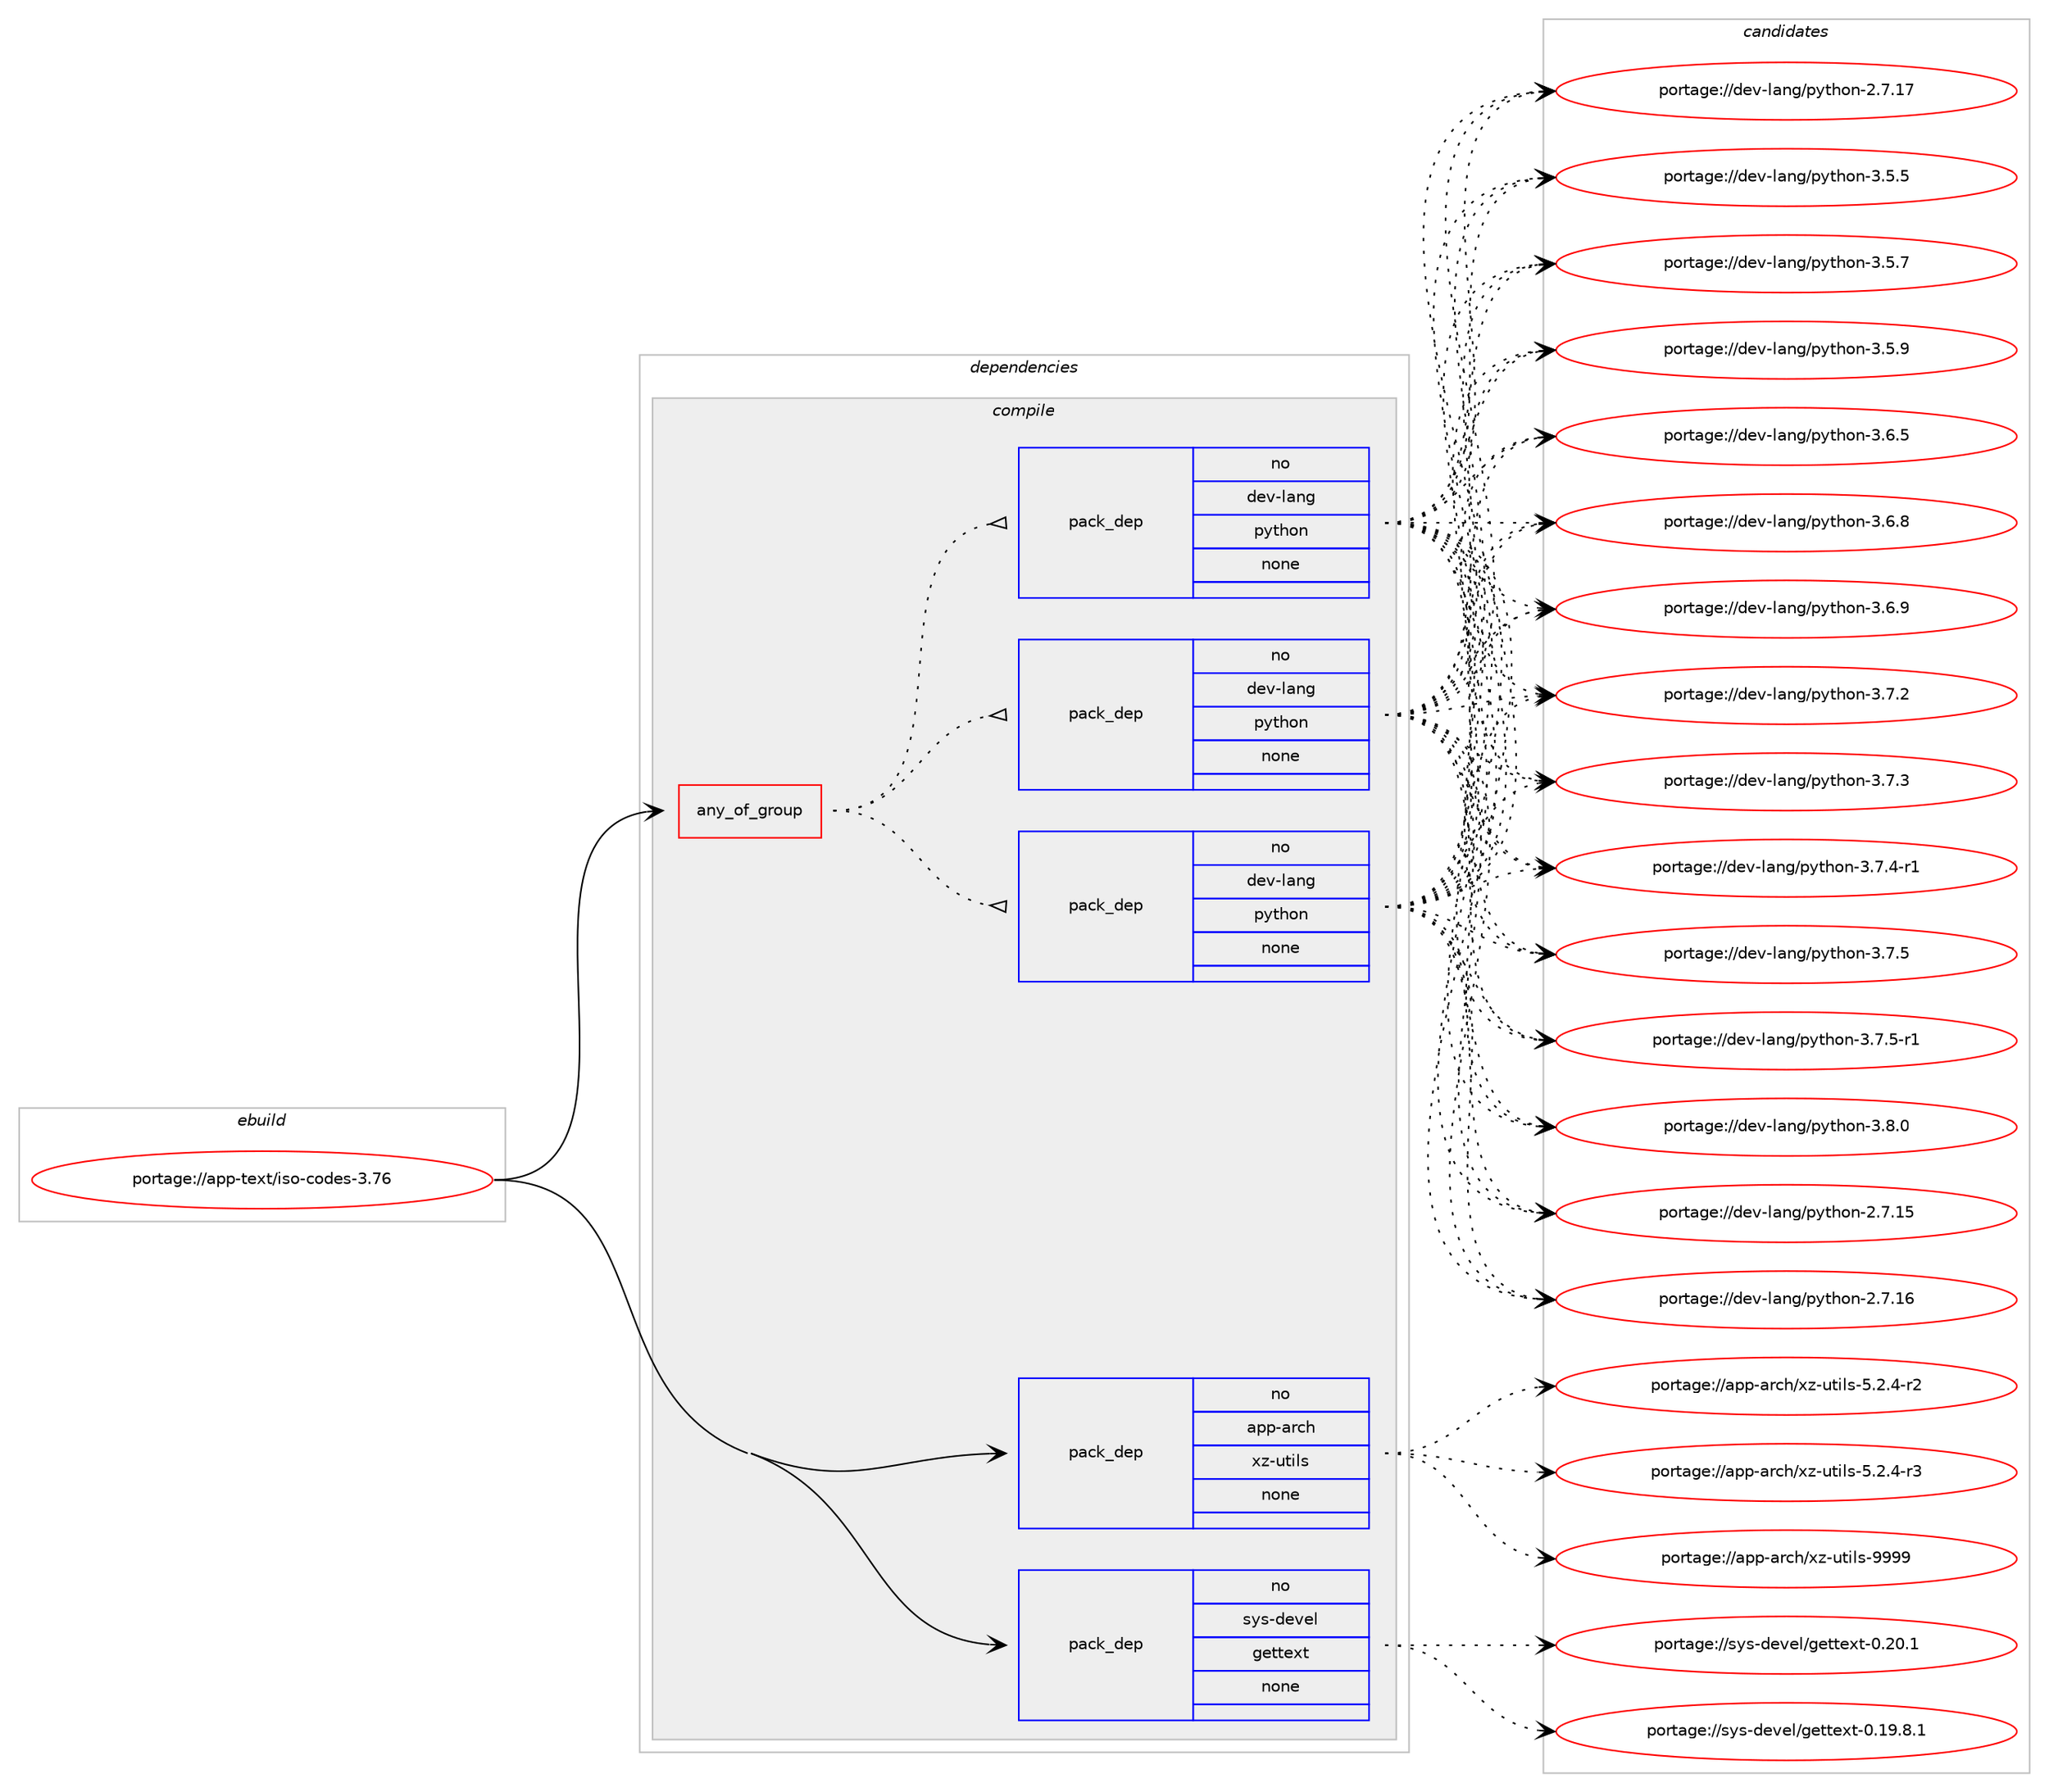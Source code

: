 digraph prolog {

# *************
# Graph options
# *************

newrank=true;
concentrate=true;
compound=true;
graph [rankdir=LR,fontname=Helvetica,fontsize=10,ranksep=1.5];#, ranksep=2.5, nodesep=0.2];
edge  [arrowhead=vee];
node  [fontname=Helvetica,fontsize=10];

# **********
# The ebuild
# **********

subgraph cluster_leftcol {
color=gray;
rank=same;
label=<<i>ebuild</i>>;
id [label="portage://app-text/iso-codes-3.76", color=red, width=4, href="../app-text/iso-codes-3.76.svg"];
}

# ****************
# The dependencies
# ****************

subgraph cluster_midcol {
color=gray;
label=<<i>dependencies</i>>;
subgraph cluster_compile {
fillcolor="#eeeeee";
style=filled;
label=<<i>compile</i>>;
subgraph any737 {
dependency44844 [label=<<TABLE BORDER="0" CELLBORDER="1" CELLSPACING="0" CELLPADDING="4"><TR><TD CELLPADDING="10">any_of_group</TD></TR></TABLE>>, shape=none, color=red];subgraph pack33136 {
dependency44845 [label=<<TABLE BORDER="0" CELLBORDER="1" CELLSPACING="0" CELLPADDING="4" WIDTH="220"><TR><TD ROWSPAN="6" CELLPADDING="30">pack_dep</TD></TR><TR><TD WIDTH="110">no</TD></TR><TR><TD>dev-lang</TD></TR><TR><TD>python</TD></TR><TR><TD>none</TD></TR><TR><TD></TD></TR></TABLE>>, shape=none, color=blue];
}
dependency44844:e -> dependency44845:w [weight=20,style="dotted",arrowhead="oinv"];
subgraph pack33137 {
dependency44846 [label=<<TABLE BORDER="0" CELLBORDER="1" CELLSPACING="0" CELLPADDING="4" WIDTH="220"><TR><TD ROWSPAN="6" CELLPADDING="30">pack_dep</TD></TR><TR><TD WIDTH="110">no</TD></TR><TR><TD>dev-lang</TD></TR><TR><TD>python</TD></TR><TR><TD>none</TD></TR><TR><TD></TD></TR></TABLE>>, shape=none, color=blue];
}
dependency44844:e -> dependency44846:w [weight=20,style="dotted",arrowhead="oinv"];
subgraph pack33138 {
dependency44847 [label=<<TABLE BORDER="0" CELLBORDER="1" CELLSPACING="0" CELLPADDING="4" WIDTH="220"><TR><TD ROWSPAN="6" CELLPADDING="30">pack_dep</TD></TR><TR><TD WIDTH="110">no</TD></TR><TR><TD>dev-lang</TD></TR><TR><TD>python</TD></TR><TR><TD>none</TD></TR><TR><TD></TD></TR></TABLE>>, shape=none, color=blue];
}
dependency44844:e -> dependency44847:w [weight=20,style="dotted",arrowhead="oinv"];
}
id:e -> dependency44844:w [weight=20,style="solid",arrowhead="vee"];
subgraph pack33139 {
dependency44848 [label=<<TABLE BORDER="0" CELLBORDER="1" CELLSPACING="0" CELLPADDING="4" WIDTH="220"><TR><TD ROWSPAN="6" CELLPADDING="30">pack_dep</TD></TR><TR><TD WIDTH="110">no</TD></TR><TR><TD>app-arch</TD></TR><TR><TD>xz-utils</TD></TR><TR><TD>none</TD></TR><TR><TD></TD></TR></TABLE>>, shape=none, color=blue];
}
id:e -> dependency44848:w [weight=20,style="solid",arrowhead="vee"];
subgraph pack33140 {
dependency44849 [label=<<TABLE BORDER="0" CELLBORDER="1" CELLSPACING="0" CELLPADDING="4" WIDTH="220"><TR><TD ROWSPAN="6" CELLPADDING="30">pack_dep</TD></TR><TR><TD WIDTH="110">no</TD></TR><TR><TD>sys-devel</TD></TR><TR><TD>gettext</TD></TR><TR><TD>none</TD></TR><TR><TD></TD></TR></TABLE>>, shape=none, color=blue];
}
id:e -> dependency44849:w [weight=20,style="solid",arrowhead="vee"];
}
subgraph cluster_compileandrun {
fillcolor="#eeeeee";
style=filled;
label=<<i>compile and run</i>>;
}
subgraph cluster_run {
fillcolor="#eeeeee";
style=filled;
label=<<i>run</i>>;
}
}

# **************
# The candidates
# **************

subgraph cluster_choices {
rank=same;
color=gray;
label=<<i>candidates</i>>;

subgraph choice33136 {
color=black;
nodesep=1;
choiceportage10010111845108971101034711212111610411111045504655464953 [label="portage://dev-lang/python-2.7.15", color=red, width=4,href="../dev-lang/python-2.7.15.svg"];
choiceportage10010111845108971101034711212111610411111045504655464954 [label="portage://dev-lang/python-2.7.16", color=red, width=4,href="../dev-lang/python-2.7.16.svg"];
choiceportage10010111845108971101034711212111610411111045504655464955 [label="portage://dev-lang/python-2.7.17", color=red, width=4,href="../dev-lang/python-2.7.17.svg"];
choiceportage100101118451089711010347112121116104111110455146534653 [label="portage://dev-lang/python-3.5.5", color=red, width=4,href="../dev-lang/python-3.5.5.svg"];
choiceportage100101118451089711010347112121116104111110455146534655 [label="portage://dev-lang/python-3.5.7", color=red, width=4,href="../dev-lang/python-3.5.7.svg"];
choiceportage100101118451089711010347112121116104111110455146534657 [label="portage://dev-lang/python-3.5.9", color=red, width=4,href="../dev-lang/python-3.5.9.svg"];
choiceportage100101118451089711010347112121116104111110455146544653 [label="portage://dev-lang/python-3.6.5", color=red, width=4,href="../dev-lang/python-3.6.5.svg"];
choiceportage100101118451089711010347112121116104111110455146544656 [label="portage://dev-lang/python-3.6.8", color=red, width=4,href="../dev-lang/python-3.6.8.svg"];
choiceportage100101118451089711010347112121116104111110455146544657 [label="portage://dev-lang/python-3.6.9", color=red, width=4,href="../dev-lang/python-3.6.9.svg"];
choiceportage100101118451089711010347112121116104111110455146554650 [label="portage://dev-lang/python-3.7.2", color=red, width=4,href="../dev-lang/python-3.7.2.svg"];
choiceportage100101118451089711010347112121116104111110455146554651 [label="portage://dev-lang/python-3.7.3", color=red, width=4,href="../dev-lang/python-3.7.3.svg"];
choiceportage1001011184510897110103471121211161041111104551465546524511449 [label="portage://dev-lang/python-3.7.4-r1", color=red, width=4,href="../dev-lang/python-3.7.4-r1.svg"];
choiceportage100101118451089711010347112121116104111110455146554653 [label="portage://dev-lang/python-3.7.5", color=red, width=4,href="../dev-lang/python-3.7.5.svg"];
choiceportage1001011184510897110103471121211161041111104551465546534511449 [label="portage://dev-lang/python-3.7.5-r1", color=red, width=4,href="../dev-lang/python-3.7.5-r1.svg"];
choiceportage100101118451089711010347112121116104111110455146564648 [label="portage://dev-lang/python-3.8.0", color=red, width=4,href="../dev-lang/python-3.8.0.svg"];
dependency44845:e -> choiceportage10010111845108971101034711212111610411111045504655464953:w [style=dotted,weight="100"];
dependency44845:e -> choiceportage10010111845108971101034711212111610411111045504655464954:w [style=dotted,weight="100"];
dependency44845:e -> choiceportage10010111845108971101034711212111610411111045504655464955:w [style=dotted,weight="100"];
dependency44845:e -> choiceportage100101118451089711010347112121116104111110455146534653:w [style=dotted,weight="100"];
dependency44845:e -> choiceportage100101118451089711010347112121116104111110455146534655:w [style=dotted,weight="100"];
dependency44845:e -> choiceportage100101118451089711010347112121116104111110455146534657:w [style=dotted,weight="100"];
dependency44845:e -> choiceportage100101118451089711010347112121116104111110455146544653:w [style=dotted,weight="100"];
dependency44845:e -> choiceportage100101118451089711010347112121116104111110455146544656:w [style=dotted,weight="100"];
dependency44845:e -> choiceportage100101118451089711010347112121116104111110455146544657:w [style=dotted,weight="100"];
dependency44845:e -> choiceportage100101118451089711010347112121116104111110455146554650:w [style=dotted,weight="100"];
dependency44845:e -> choiceportage100101118451089711010347112121116104111110455146554651:w [style=dotted,weight="100"];
dependency44845:e -> choiceportage1001011184510897110103471121211161041111104551465546524511449:w [style=dotted,weight="100"];
dependency44845:e -> choiceportage100101118451089711010347112121116104111110455146554653:w [style=dotted,weight="100"];
dependency44845:e -> choiceportage1001011184510897110103471121211161041111104551465546534511449:w [style=dotted,weight="100"];
dependency44845:e -> choiceportage100101118451089711010347112121116104111110455146564648:w [style=dotted,weight="100"];
}
subgraph choice33137 {
color=black;
nodesep=1;
choiceportage10010111845108971101034711212111610411111045504655464953 [label="portage://dev-lang/python-2.7.15", color=red, width=4,href="../dev-lang/python-2.7.15.svg"];
choiceportage10010111845108971101034711212111610411111045504655464954 [label="portage://dev-lang/python-2.7.16", color=red, width=4,href="../dev-lang/python-2.7.16.svg"];
choiceportage10010111845108971101034711212111610411111045504655464955 [label="portage://dev-lang/python-2.7.17", color=red, width=4,href="../dev-lang/python-2.7.17.svg"];
choiceportage100101118451089711010347112121116104111110455146534653 [label="portage://dev-lang/python-3.5.5", color=red, width=4,href="../dev-lang/python-3.5.5.svg"];
choiceportage100101118451089711010347112121116104111110455146534655 [label="portage://dev-lang/python-3.5.7", color=red, width=4,href="../dev-lang/python-3.5.7.svg"];
choiceportage100101118451089711010347112121116104111110455146534657 [label="portage://dev-lang/python-3.5.9", color=red, width=4,href="../dev-lang/python-3.5.9.svg"];
choiceportage100101118451089711010347112121116104111110455146544653 [label="portage://dev-lang/python-3.6.5", color=red, width=4,href="../dev-lang/python-3.6.5.svg"];
choiceportage100101118451089711010347112121116104111110455146544656 [label="portage://dev-lang/python-3.6.8", color=red, width=4,href="../dev-lang/python-3.6.8.svg"];
choiceportage100101118451089711010347112121116104111110455146544657 [label="portage://dev-lang/python-3.6.9", color=red, width=4,href="../dev-lang/python-3.6.9.svg"];
choiceportage100101118451089711010347112121116104111110455146554650 [label="portage://dev-lang/python-3.7.2", color=red, width=4,href="../dev-lang/python-3.7.2.svg"];
choiceportage100101118451089711010347112121116104111110455146554651 [label="portage://dev-lang/python-3.7.3", color=red, width=4,href="../dev-lang/python-3.7.3.svg"];
choiceportage1001011184510897110103471121211161041111104551465546524511449 [label="portage://dev-lang/python-3.7.4-r1", color=red, width=4,href="../dev-lang/python-3.7.4-r1.svg"];
choiceportage100101118451089711010347112121116104111110455146554653 [label="portage://dev-lang/python-3.7.5", color=red, width=4,href="../dev-lang/python-3.7.5.svg"];
choiceportage1001011184510897110103471121211161041111104551465546534511449 [label="portage://dev-lang/python-3.7.5-r1", color=red, width=4,href="../dev-lang/python-3.7.5-r1.svg"];
choiceportage100101118451089711010347112121116104111110455146564648 [label="portage://dev-lang/python-3.8.0", color=red, width=4,href="../dev-lang/python-3.8.0.svg"];
dependency44846:e -> choiceportage10010111845108971101034711212111610411111045504655464953:w [style=dotted,weight="100"];
dependency44846:e -> choiceportage10010111845108971101034711212111610411111045504655464954:w [style=dotted,weight="100"];
dependency44846:e -> choiceportage10010111845108971101034711212111610411111045504655464955:w [style=dotted,weight="100"];
dependency44846:e -> choiceportage100101118451089711010347112121116104111110455146534653:w [style=dotted,weight="100"];
dependency44846:e -> choiceportage100101118451089711010347112121116104111110455146534655:w [style=dotted,weight="100"];
dependency44846:e -> choiceportage100101118451089711010347112121116104111110455146534657:w [style=dotted,weight="100"];
dependency44846:e -> choiceportage100101118451089711010347112121116104111110455146544653:w [style=dotted,weight="100"];
dependency44846:e -> choiceportage100101118451089711010347112121116104111110455146544656:w [style=dotted,weight="100"];
dependency44846:e -> choiceportage100101118451089711010347112121116104111110455146544657:w [style=dotted,weight="100"];
dependency44846:e -> choiceportage100101118451089711010347112121116104111110455146554650:w [style=dotted,weight="100"];
dependency44846:e -> choiceportage100101118451089711010347112121116104111110455146554651:w [style=dotted,weight="100"];
dependency44846:e -> choiceportage1001011184510897110103471121211161041111104551465546524511449:w [style=dotted,weight="100"];
dependency44846:e -> choiceportage100101118451089711010347112121116104111110455146554653:w [style=dotted,weight="100"];
dependency44846:e -> choiceportage1001011184510897110103471121211161041111104551465546534511449:w [style=dotted,weight="100"];
dependency44846:e -> choiceportage100101118451089711010347112121116104111110455146564648:w [style=dotted,weight="100"];
}
subgraph choice33138 {
color=black;
nodesep=1;
choiceportage10010111845108971101034711212111610411111045504655464953 [label="portage://dev-lang/python-2.7.15", color=red, width=4,href="../dev-lang/python-2.7.15.svg"];
choiceportage10010111845108971101034711212111610411111045504655464954 [label="portage://dev-lang/python-2.7.16", color=red, width=4,href="../dev-lang/python-2.7.16.svg"];
choiceportage10010111845108971101034711212111610411111045504655464955 [label="portage://dev-lang/python-2.7.17", color=red, width=4,href="../dev-lang/python-2.7.17.svg"];
choiceportage100101118451089711010347112121116104111110455146534653 [label="portage://dev-lang/python-3.5.5", color=red, width=4,href="../dev-lang/python-3.5.5.svg"];
choiceportage100101118451089711010347112121116104111110455146534655 [label="portage://dev-lang/python-3.5.7", color=red, width=4,href="../dev-lang/python-3.5.7.svg"];
choiceportage100101118451089711010347112121116104111110455146534657 [label="portage://dev-lang/python-3.5.9", color=red, width=4,href="../dev-lang/python-3.5.9.svg"];
choiceportage100101118451089711010347112121116104111110455146544653 [label="portage://dev-lang/python-3.6.5", color=red, width=4,href="../dev-lang/python-3.6.5.svg"];
choiceportage100101118451089711010347112121116104111110455146544656 [label="portage://dev-lang/python-3.6.8", color=red, width=4,href="../dev-lang/python-3.6.8.svg"];
choiceportage100101118451089711010347112121116104111110455146544657 [label="portage://dev-lang/python-3.6.9", color=red, width=4,href="../dev-lang/python-3.6.9.svg"];
choiceportage100101118451089711010347112121116104111110455146554650 [label="portage://dev-lang/python-3.7.2", color=red, width=4,href="../dev-lang/python-3.7.2.svg"];
choiceportage100101118451089711010347112121116104111110455146554651 [label="portage://dev-lang/python-3.7.3", color=red, width=4,href="../dev-lang/python-3.7.3.svg"];
choiceportage1001011184510897110103471121211161041111104551465546524511449 [label="portage://dev-lang/python-3.7.4-r1", color=red, width=4,href="../dev-lang/python-3.7.4-r1.svg"];
choiceportage100101118451089711010347112121116104111110455146554653 [label="portage://dev-lang/python-3.7.5", color=red, width=4,href="../dev-lang/python-3.7.5.svg"];
choiceportage1001011184510897110103471121211161041111104551465546534511449 [label="portage://dev-lang/python-3.7.5-r1", color=red, width=4,href="../dev-lang/python-3.7.5-r1.svg"];
choiceportage100101118451089711010347112121116104111110455146564648 [label="portage://dev-lang/python-3.8.0", color=red, width=4,href="../dev-lang/python-3.8.0.svg"];
dependency44847:e -> choiceportage10010111845108971101034711212111610411111045504655464953:w [style=dotted,weight="100"];
dependency44847:e -> choiceportage10010111845108971101034711212111610411111045504655464954:w [style=dotted,weight="100"];
dependency44847:e -> choiceportage10010111845108971101034711212111610411111045504655464955:w [style=dotted,weight="100"];
dependency44847:e -> choiceportage100101118451089711010347112121116104111110455146534653:w [style=dotted,weight="100"];
dependency44847:e -> choiceportage100101118451089711010347112121116104111110455146534655:w [style=dotted,weight="100"];
dependency44847:e -> choiceportage100101118451089711010347112121116104111110455146534657:w [style=dotted,weight="100"];
dependency44847:e -> choiceportage100101118451089711010347112121116104111110455146544653:w [style=dotted,weight="100"];
dependency44847:e -> choiceportage100101118451089711010347112121116104111110455146544656:w [style=dotted,weight="100"];
dependency44847:e -> choiceportage100101118451089711010347112121116104111110455146544657:w [style=dotted,weight="100"];
dependency44847:e -> choiceportage100101118451089711010347112121116104111110455146554650:w [style=dotted,weight="100"];
dependency44847:e -> choiceportage100101118451089711010347112121116104111110455146554651:w [style=dotted,weight="100"];
dependency44847:e -> choiceportage1001011184510897110103471121211161041111104551465546524511449:w [style=dotted,weight="100"];
dependency44847:e -> choiceportage100101118451089711010347112121116104111110455146554653:w [style=dotted,weight="100"];
dependency44847:e -> choiceportage1001011184510897110103471121211161041111104551465546534511449:w [style=dotted,weight="100"];
dependency44847:e -> choiceportage100101118451089711010347112121116104111110455146564648:w [style=dotted,weight="100"];
}
subgraph choice33139 {
color=black;
nodesep=1;
choiceportage9711211245971149910447120122451171161051081154553465046524511450 [label="portage://app-arch/xz-utils-5.2.4-r2", color=red, width=4,href="../app-arch/xz-utils-5.2.4-r2.svg"];
choiceportage9711211245971149910447120122451171161051081154553465046524511451 [label="portage://app-arch/xz-utils-5.2.4-r3", color=red, width=4,href="../app-arch/xz-utils-5.2.4-r3.svg"];
choiceportage9711211245971149910447120122451171161051081154557575757 [label="portage://app-arch/xz-utils-9999", color=red, width=4,href="../app-arch/xz-utils-9999.svg"];
dependency44848:e -> choiceportage9711211245971149910447120122451171161051081154553465046524511450:w [style=dotted,weight="100"];
dependency44848:e -> choiceportage9711211245971149910447120122451171161051081154553465046524511451:w [style=dotted,weight="100"];
dependency44848:e -> choiceportage9711211245971149910447120122451171161051081154557575757:w [style=dotted,weight="100"];
}
subgraph choice33140 {
color=black;
nodesep=1;
choiceportage1151211154510010111810110847103101116116101120116454846495746564649 [label="portage://sys-devel/gettext-0.19.8.1", color=red, width=4,href="../sys-devel/gettext-0.19.8.1.svg"];
choiceportage115121115451001011181011084710310111611610112011645484650484649 [label="portage://sys-devel/gettext-0.20.1", color=red, width=4,href="../sys-devel/gettext-0.20.1.svg"];
dependency44849:e -> choiceportage1151211154510010111810110847103101116116101120116454846495746564649:w [style=dotted,weight="100"];
dependency44849:e -> choiceportage115121115451001011181011084710310111611610112011645484650484649:w [style=dotted,weight="100"];
}
}

}
